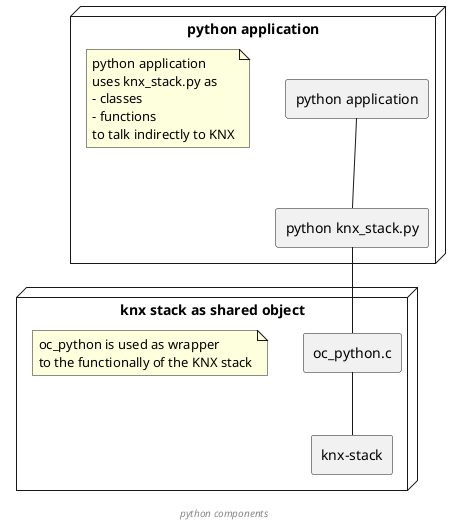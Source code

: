 @startuml
skinparam componentStyle rectangle

node "python application" as py{
    rectangle "python application" as pih
    rectangle "python knx_stack.py" as pis
 note as app
python application
uses knx_stack.py as 
- classes
- functions
to talk indirectly to KNX
end note
}

node "knx stack as shared object" as dll{
    rectangle "oc_python.c" as so_pi
    rectangle "knx-stack" as so_obj
 note as N2
oc_python is used as wrapper
to the functionally of the KNX stack
end note
}

pis -- so_pi
pih -- pis
so_pi -- so_obj

footer //python components//
@enduml
